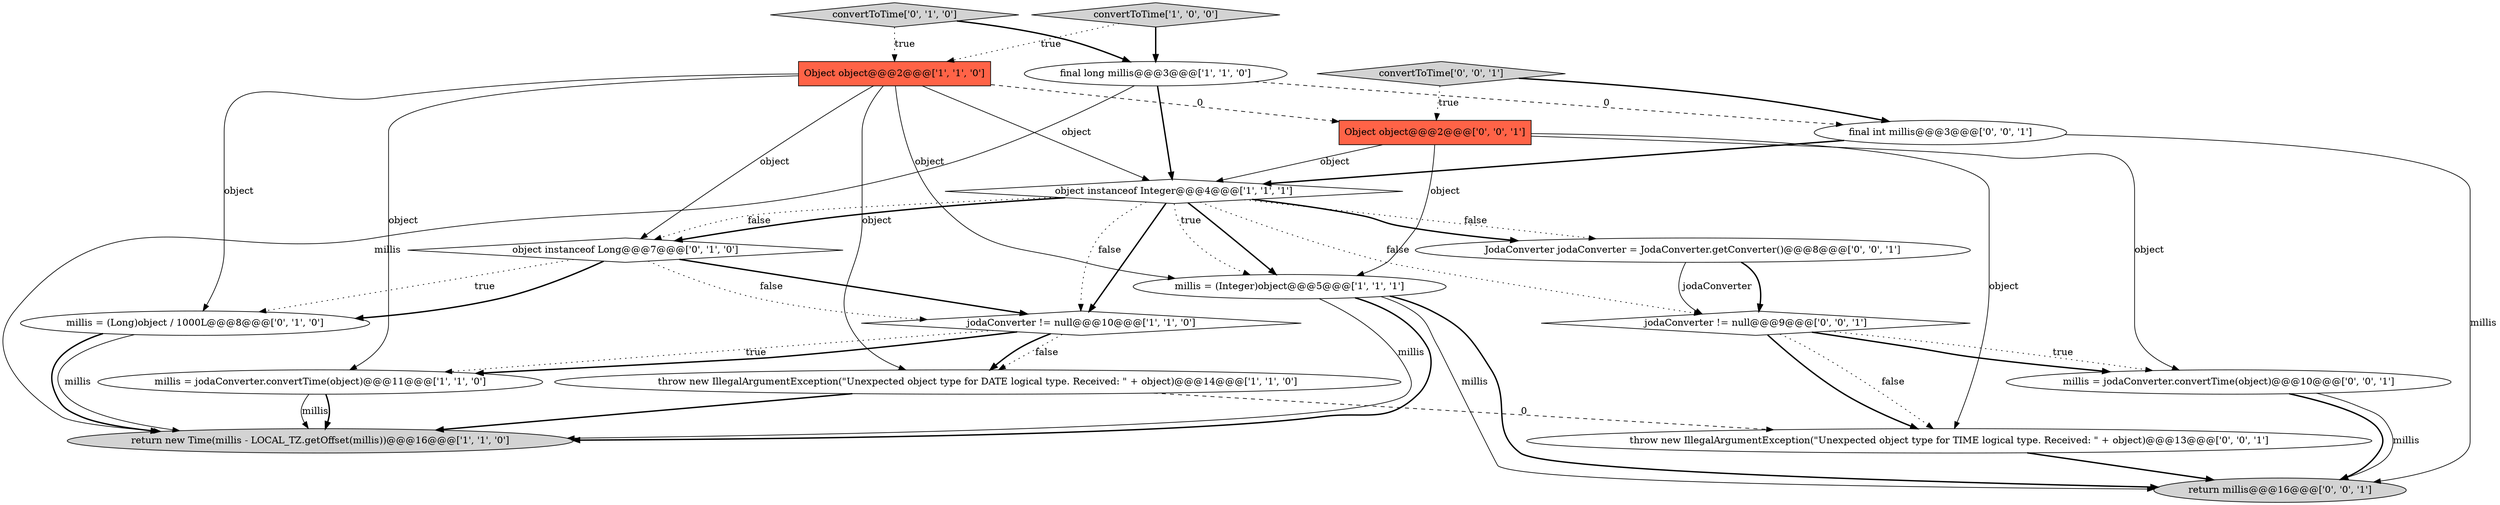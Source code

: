 digraph {
11 [style = filled, label = "object instanceof Long@@@7@@@['0', '1', '0']", fillcolor = white, shape = diamond image = "AAA1AAABBB2BBB"];
17 [style = filled, label = "jodaConverter != null@@@9@@@['0', '0', '1']", fillcolor = white, shape = diamond image = "AAA0AAABBB3BBB"];
6 [style = filled, label = "final long millis@@@3@@@['1', '1', '0']", fillcolor = white, shape = ellipse image = "AAA0AAABBB1BBB"];
19 [style = filled, label = "millis = jodaConverter.convertTime(object)@@@10@@@['0', '0', '1']", fillcolor = white, shape = ellipse image = "AAA0AAABBB3BBB"];
12 [style = filled, label = "final int millis@@@3@@@['0', '0', '1']", fillcolor = white, shape = ellipse image = "AAA0AAABBB3BBB"];
1 [style = filled, label = "return new Time(millis - LOCAL_TZ.getOffset(millis))@@@16@@@['1', '1', '0']", fillcolor = lightgray, shape = ellipse image = "AAA0AAABBB1BBB"];
3 [style = filled, label = "jodaConverter != null@@@10@@@['1', '1', '0']", fillcolor = white, shape = diamond image = "AAA0AAABBB1BBB"];
10 [style = filled, label = "millis = (Long)object / 1000L@@@8@@@['0', '1', '0']", fillcolor = white, shape = ellipse image = "AAA1AAABBB2BBB"];
18 [style = filled, label = "Object object@@@2@@@['0', '0', '1']", fillcolor = tomato, shape = box image = "AAA0AAABBB3BBB"];
0 [style = filled, label = "millis = (Integer)object@@@5@@@['1', '1', '1']", fillcolor = white, shape = ellipse image = "AAA0AAABBB1BBB"];
5 [style = filled, label = "throw new IllegalArgumentException(\"Unexpected object type for DATE logical type. Received: \" + object)@@@14@@@['1', '1', '0']", fillcolor = white, shape = ellipse image = "AAA0AAABBB1BBB"];
9 [style = filled, label = "convertToTime['0', '1', '0']", fillcolor = lightgray, shape = diamond image = "AAA0AAABBB2BBB"];
8 [style = filled, label = "convertToTime['1', '0', '0']", fillcolor = lightgray, shape = diamond image = "AAA0AAABBB1BBB"];
15 [style = filled, label = "throw new IllegalArgumentException(\"Unexpected object type for TIME logical type. Received: \" + object)@@@13@@@['0', '0', '1']", fillcolor = white, shape = ellipse image = "AAA0AAABBB3BBB"];
16 [style = filled, label = "return millis@@@16@@@['0', '0', '1']", fillcolor = lightgray, shape = ellipse image = "AAA0AAABBB3BBB"];
13 [style = filled, label = "convertToTime['0', '0', '1']", fillcolor = lightgray, shape = diamond image = "AAA0AAABBB3BBB"];
7 [style = filled, label = "Object object@@@2@@@['1', '1', '0']", fillcolor = tomato, shape = box image = "AAA0AAABBB1BBB"];
14 [style = filled, label = "JodaConverter jodaConverter = JodaConverter.getConverter()@@@8@@@['0', '0', '1']", fillcolor = white, shape = ellipse image = "AAA0AAABBB3BBB"];
4 [style = filled, label = "millis = jodaConverter.convertTime(object)@@@11@@@['1', '1', '0']", fillcolor = white, shape = ellipse image = "AAA0AAABBB1BBB"];
2 [style = filled, label = "object instanceof Integer@@@4@@@['1', '1', '1']", fillcolor = white, shape = diamond image = "AAA0AAABBB1BBB"];
17->19 [style = dotted, label="true"];
17->15 [style = dotted, label="false"];
18->2 [style = solid, label="object"];
11->3 [style = bold, label=""];
14->17 [style = bold, label=""];
10->1 [style = solid, label="millis"];
2->17 [style = dotted, label="false"];
0->16 [style = solid, label="millis"];
14->17 [style = solid, label="jodaConverter"];
7->5 [style = solid, label="object"];
11->10 [style = dotted, label="true"];
6->1 [style = solid, label="millis"];
12->16 [style = solid, label="millis"];
4->1 [style = solid, label="millis"];
2->11 [style = bold, label=""];
9->7 [style = dotted, label="true"];
5->1 [style = bold, label=""];
12->2 [style = bold, label=""];
17->19 [style = bold, label=""];
2->14 [style = dotted, label="false"];
7->2 [style = solid, label="object"];
0->1 [style = solid, label="millis"];
7->4 [style = solid, label="object"];
7->0 [style = solid, label="object"];
8->6 [style = bold, label=""];
8->7 [style = dotted, label="true"];
7->11 [style = solid, label="object"];
3->5 [style = dotted, label="false"];
0->1 [style = bold, label=""];
7->10 [style = solid, label="object"];
3->5 [style = bold, label=""];
6->2 [style = bold, label=""];
4->1 [style = bold, label=""];
2->3 [style = bold, label=""];
9->6 [style = bold, label=""];
19->16 [style = bold, label=""];
10->1 [style = bold, label=""];
6->12 [style = dashed, label="0"];
13->12 [style = bold, label=""];
11->10 [style = bold, label=""];
13->18 [style = dotted, label="true"];
11->3 [style = dotted, label="false"];
17->15 [style = bold, label=""];
19->16 [style = solid, label="millis"];
3->4 [style = dotted, label="true"];
18->0 [style = solid, label="object"];
15->16 [style = bold, label=""];
18->15 [style = solid, label="object"];
18->19 [style = solid, label="object"];
2->14 [style = bold, label=""];
2->0 [style = bold, label=""];
2->0 [style = dotted, label="true"];
2->11 [style = dotted, label="false"];
2->3 [style = dotted, label="false"];
3->4 [style = bold, label=""];
5->15 [style = dashed, label="0"];
7->18 [style = dashed, label="0"];
0->16 [style = bold, label=""];
}
